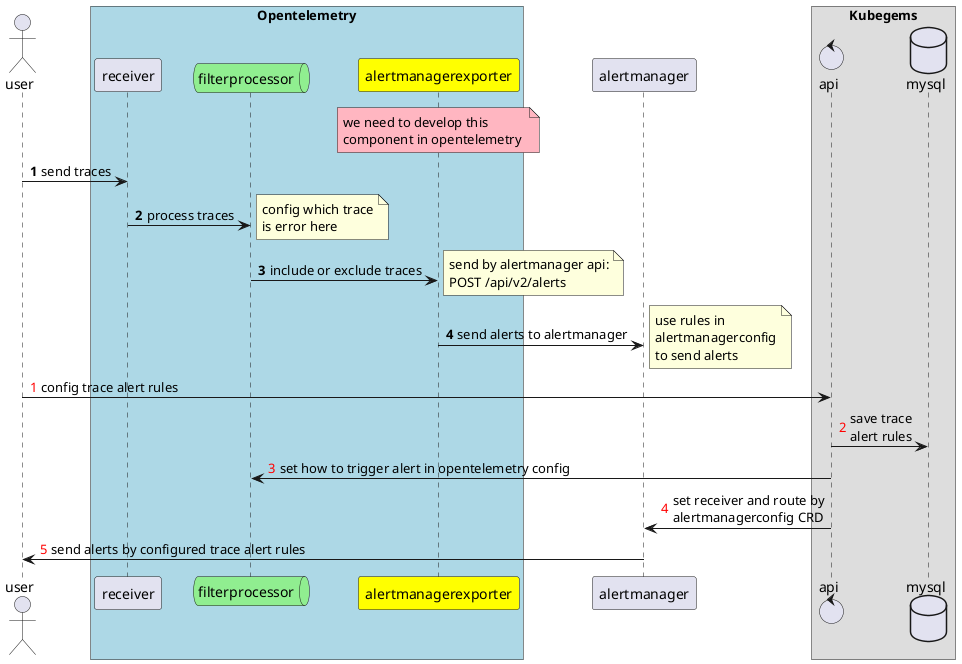 @startuml alertmanagerexporter
autonumber
actor user
box "Opentelemetry" #LightBlue
participant receiver
queue filterprocessor #LightGreen
participant alertmanagerexporter #Yellow
note over alertmanagerexporter #LightPink
we need to develop this
component in opentelemetry 
end note
end box
participant alertmanager

user -> receiver: send traces
receiver -> filterprocessor: process traces 
note right: config which trace\nis error here
filterprocessor -> alertmanagerexporter: include or exclude traces
note right: send by alertmanager api:\nPOST /api/v2/alerts
alertmanagerexporter -> alertmanager: send alerts to alertmanager
note right: use rules in \nalertmanagerconfig\nto send alerts

autonumber "<font color=red>0"
box Kubegems
control api
database mysql
endbox
user -> api: config trace alert rules
api -> mysql: save trace\nalert rules
api -> filterprocessor: set how to trigger alert in opentelemetry config
api -> alertmanager: set receiver and route by\nalertmanagerconfig CRD
alertmanager -> user: send alerts by configured trace alert rules
@enduml
